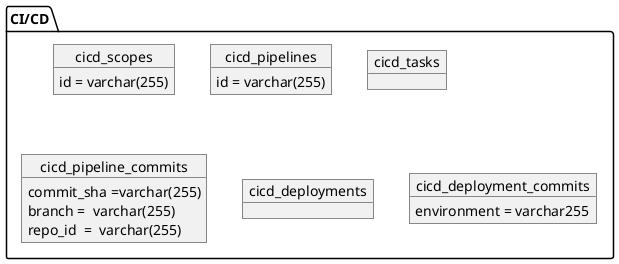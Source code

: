 @startuml
'https://plantuml.com/object-diagram
!$varchar255 = "varchar(255)"

package CI/CD {
    object "cicd_scopes" as cicd_scopes{
        id = $varchar255
    }

    object "cicd_pipelines" as cicd_pipelines{
        id = $varchar255
    }
'    cicd_scopes::id <-- cicd_pipelines::id

    object "cicd_tasks" as cicd_tasks
    object "cicd_pipeline_commits" as cicd_pipeline_commits{
        commit_sha =$varchar255
    	branch =  $varchar255
    	repo_id  =  $varchar255
    }

    object "cicd_deployments" as cicd_deployments
    object "cicd_deployment_commits" as cicd_deployment_commits{
        environment = varchar255
    }

}


@enduml
